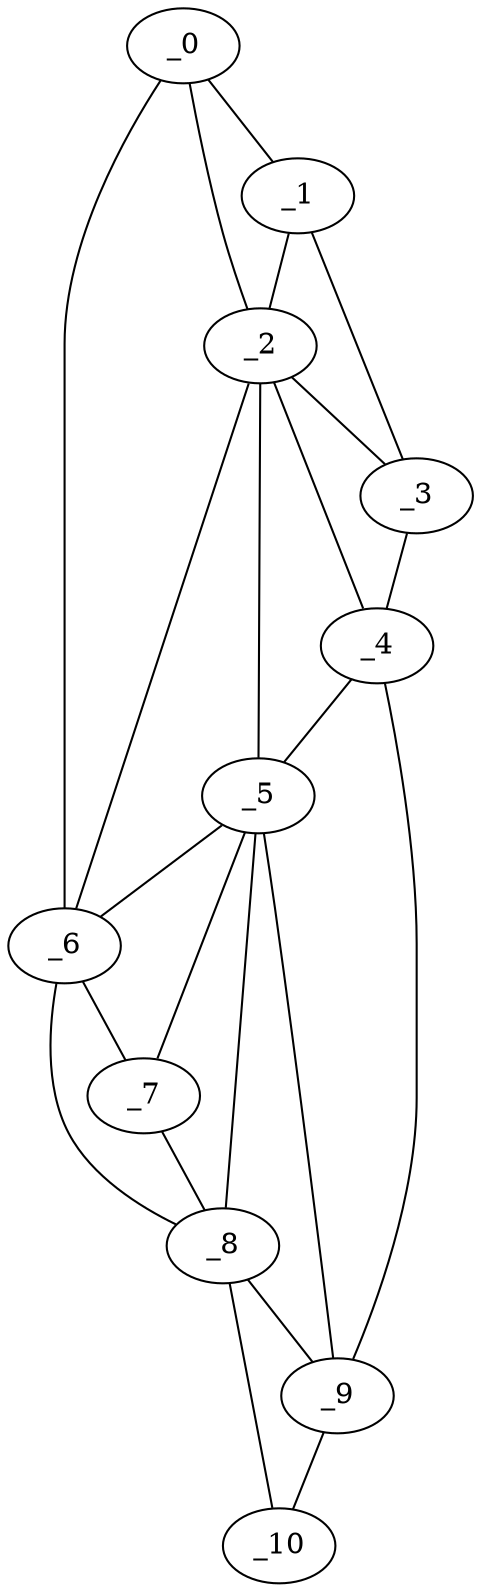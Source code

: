 graph "obj63__50.gxl" {
	_0	 [x=37,
		y=22];
	_1	 [x=43,
		y=17];
	_0 -- _1	 [valence=1];
	_2	 [x=44,
		y=26];
	_0 -- _2	 [valence=1];
	_6	 [x=78,
		y=57];
	_0 -- _6	 [valence=1];
	_1 -- _2	 [valence=2];
	_3	 [x=56,
		y=16];
	_1 -- _3	 [valence=1];
	_2 -- _3	 [valence=2];
	_4	 [x=63,
		y=16];
	_2 -- _4	 [valence=2];
	_5	 [x=76,
		y=36];
	_2 -- _5	 [valence=1];
	_2 -- _6	 [valence=2];
	_3 -- _4	 [valence=1];
	_4 -- _5	 [valence=2];
	_9	 [x=105,
		y=22];
	_4 -- _9	 [valence=1];
	_5 -- _6	 [valence=2];
	_7	 [x=83,
		y=52];
	_5 -- _7	 [valence=2];
	_8	 [x=102,
		y=40];
	_5 -- _8	 [valence=2];
	_5 -- _9	 [valence=1];
	_6 -- _7	 [valence=2];
	_6 -- _8	 [valence=1];
	_7 -- _8	 [valence=1];
	_8 -- _9	 [valence=1];
	_10	 [x=108,
		y=33];
	_8 -- _10	 [valence=1];
	_9 -- _10	 [valence=1];
}
